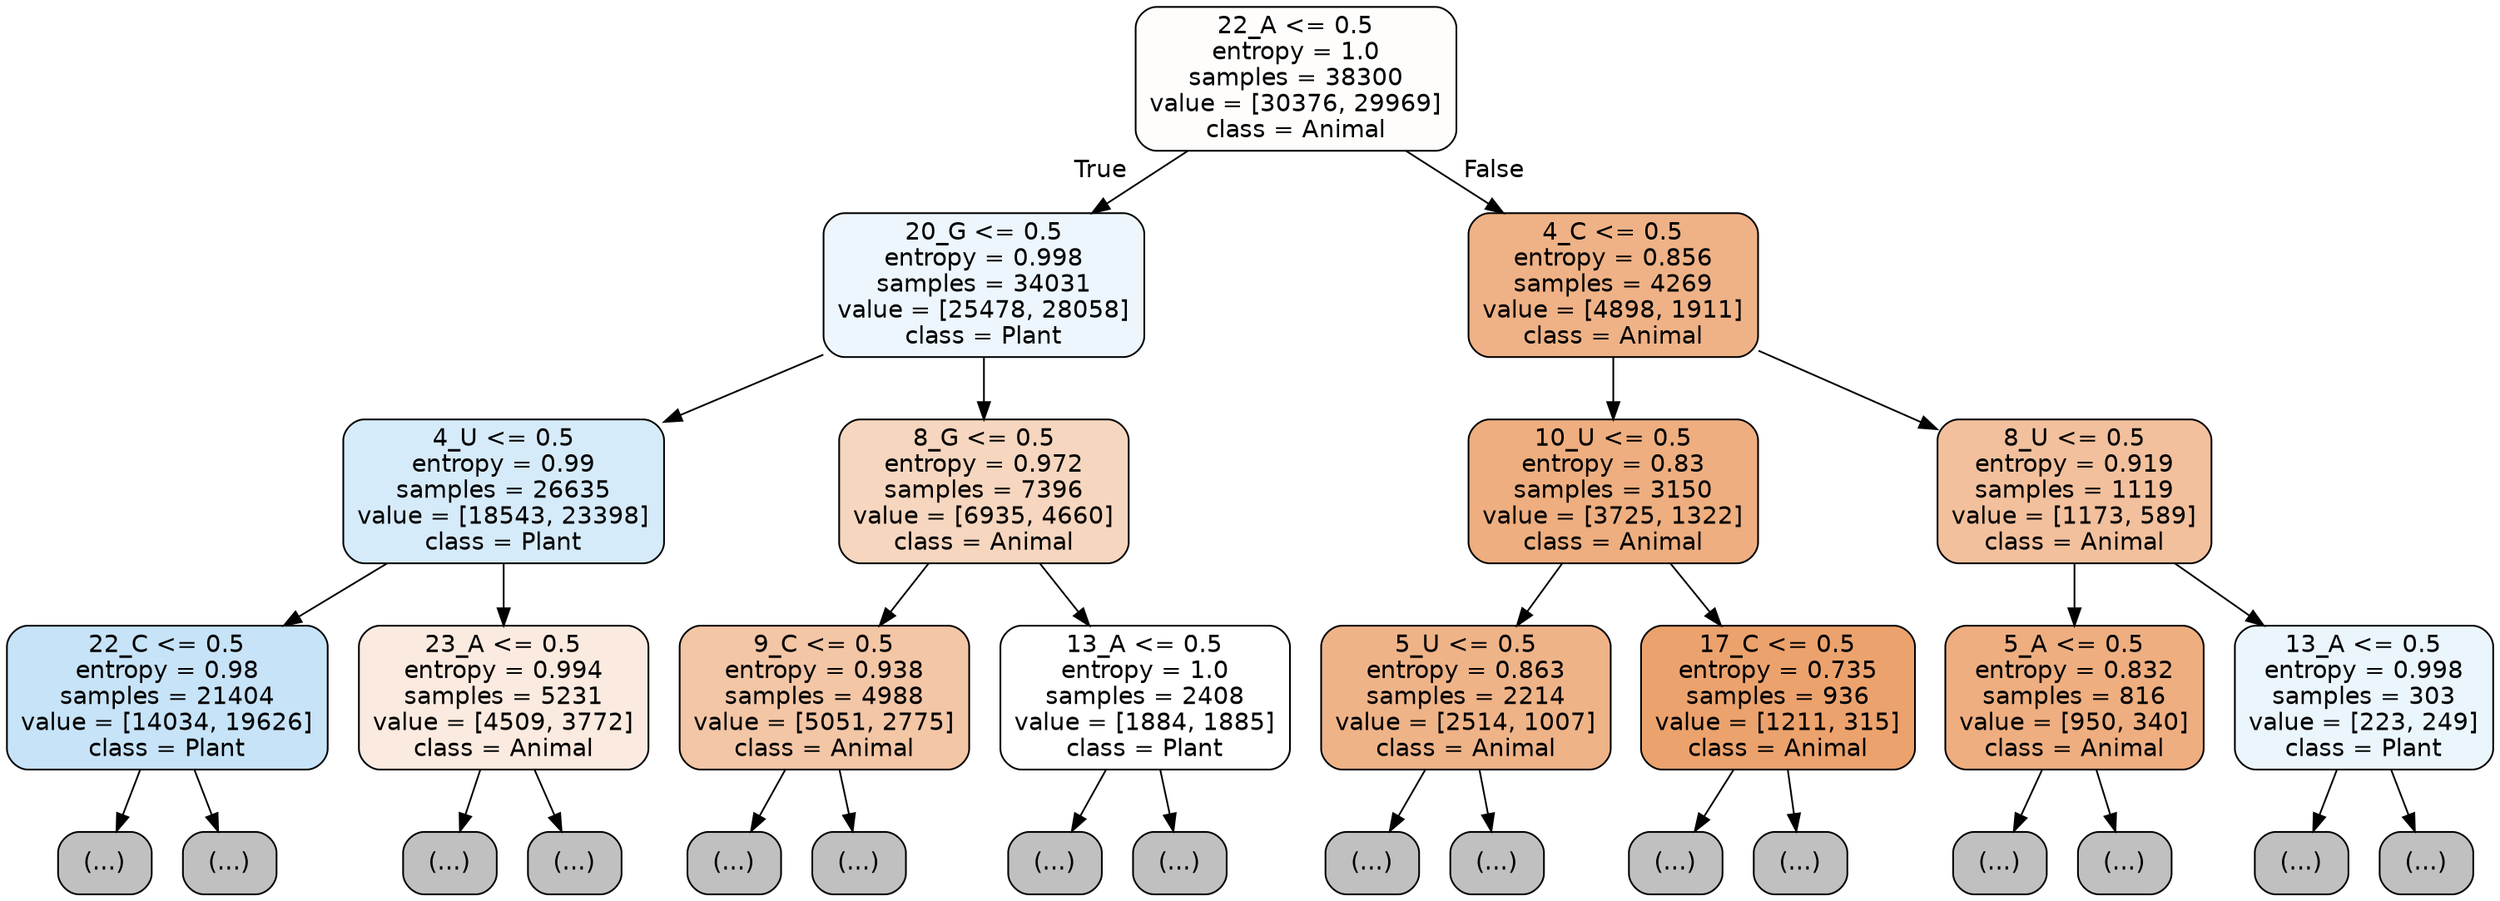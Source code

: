 digraph Tree {
node [shape=box, style="filled, rounded", color="black", fontname="helvetica"] ;
edge [fontname="helvetica"] ;
0 [label="22_A <= 0.5\nentropy = 1.0\nsamples = 38300\nvalue = [30376, 29969]\nclass = Animal", fillcolor="#fffdfc"] ;
1 [label="20_G <= 0.5\nentropy = 0.998\nsamples = 34031\nvalue = [25478, 28058]\nclass = Plant", fillcolor="#edf6fd"] ;
0 -> 1 [labeldistance=2.5, labelangle=45, headlabel="True"] ;
2 [label="4_U <= 0.5\nentropy = 0.99\nsamples = 26635\nvalue = [18543, 23398]\nclass = Plant", fillcolor="#d6ebfa"] ;
1 -> 2 ;
3 [label="22_C <= 0.5\nentropy = 0.98\nsamples = 21404\nvalue = [14034, 19626]\nclass = Plant", fillcolor="#c7e3f8"] ;
2 -> 3 ;
4 [label="(...)", fillcolor="#C0C0C0"] ;
3 -> 4 ;
7749 [label="(...)", fillcolor="#C0C0C0"] ;
3 -> 7749 ;
8828 [label="23_A <= 0.5\nentropy = 0.994\nsamples = 5231\nvalue = [4509, 3772]\nclass = Animal", fillcolor="#fbeadf"] ;
2 -> 8828 ;
8829 [label="(...)", fillcolor="#C0C0C0"] ;
8828 -> 8829 ;
11504 [label="(...)", fillcolor="#C0C0C0"] ;
8828 -> 11504 ;
11587 [label="8_G <= 0.5\nentropy = 0.972\nsamples = 7396\nvalue = [6935, 4660]\nclass = Animal", fillcolor="#f6d6be"] ;
1 -> 11587 ;
11588 [label="9_C <= 0.5\nentropy = 0.938\nsamples = 4988\nvalue = [5051, 2775]\nclass = Animal", fillcolor="#f3c6a6"] ;
11587 -> 11588 ;
11589 [label="(...)", fillcolor="#C0C0C0"] ;
11588 -> 11589 ;
13696 [label="(...)", fillcolor="#C0C0C0"] ;
11588 -> 13696 ;
14339 [label="13_A <= 0.5\nentropy = 1.0\nsamples = 2408\nvalue = [1884, 1885]\nclass = Plant", fillcolor="#ffffff"] ;
11587 -> 14339 ;
14340 [label="(...)", fillcolor="#C0C0C0"] ;
14339 -> 14340 ;
15119 [label="(...)", fillcolor="#C0C0C0"] ;
14339 -> 15119 ;
15368 [label="4_C <= 0.5\nentropy = 0.856\nsamples = 4269\nvalue = [4898, 1911]\nclass = Animal", fillcolor="#efb286"] ;
0 -> 15368 [labeldistance=2.5, labelangle=-45, headlabel="False"] ;
15369 [label="10_U <= 0.5\nentropy = 0.83\nsamples = 3150\nvalue = [3725, 1322]\nclass = Animal", fillcolor="#eeae7f"] ;
15368 -> 15369 ;
15370 [label="5_U <= 0.5\nentropy = 0.863\nsamples = 2214\nvalue = [2514, 1007]\nclass = Animal", fillcolor="#efb388"] ;
15369 -> 15370 ;
15371 [label="(...)", fillcolor="#C0C0C0"] ;
15370 -> 15371 ;
16106 [label="(...)", fillcolor="#C0C0C0"] ;
15370 -> 16106 ;
16397 [label="17_C <= 0.5\nentropy = 0.735\nsamples = 936\nvalue = [1211, 315]\nclass = Animal", fillcolor="#eca26d"] ;
15369 -> 16397 ;
16398 [label="(...)", fillcolor="#C0C0C0"] ;
16397 -> 16398 ;
16735 [label="(...)", fillcolor="#C0C0C0"] ;
16397 -> 16735 ;
16828 [label="8_U <= 0.5\nentropy = 0.919\nsamples = 1119\nvalue = [1173, 589]\nclass = Animal", fillcolor="#f2c09c"] ;
15368 -> 16828 ;
16829 [label="5_A <= 0.5\nentropy = 0.832\nsamples = 816\nvalue = [950, 340]\nclass = Animal", fillcolor="#eeae80"] ;
16828 -> 16829 ;
16830 [label="(...)", fillcolor="#C0C0C0"] ;
16829 -> 16830 ;
17051 [label="(...)", fillcolor="#C0C0C0"] ;
16829 -> 17051 ;
17178 [label="13_A <= 0.5\nentropy = 0.998\nsamples = 303\nvalue = [223, 249]\nclass = Plant", fillcolor="#eaf5fc"] ;
16828 -> 17178 ;
17179 [label="(...)", fillcolor="#C0C0C0"] ;
17178 -> 17179 ;
17250 [label="(...)", fillcolor="#C0C0C0"] ;
17178 -> 17250 ;
}